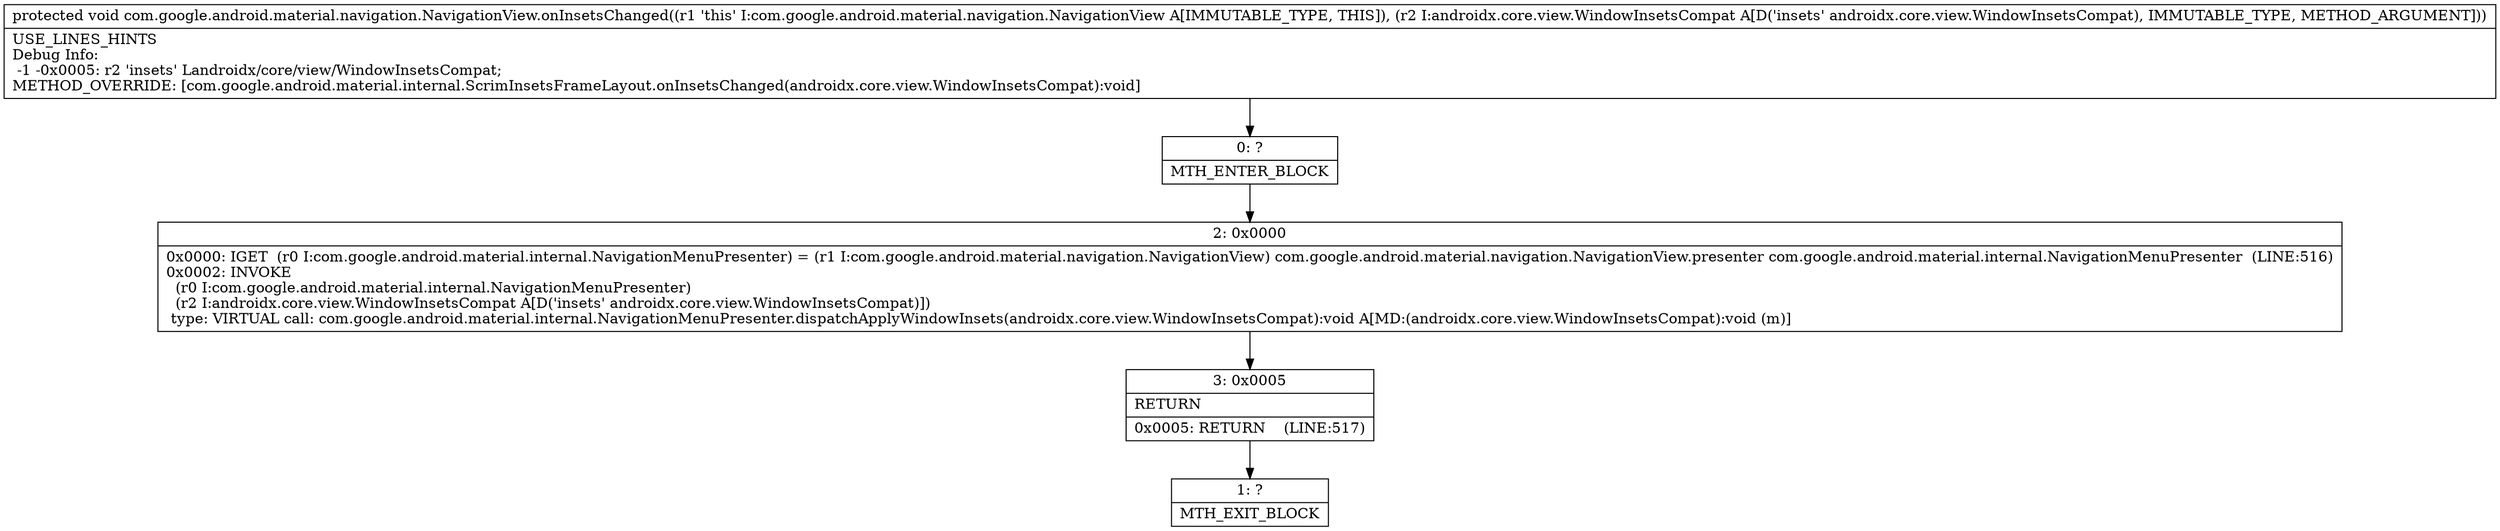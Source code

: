 digraph "CFG forcom.google.android.material.navigation.NavigationView.onInsetsChanged(Landroidx\/core\/view\/WindowInsetsCompat;)V" {
Node_0 [shape=record,label="{0\:\ ?|MTH_ENTER_BLOCK\l}"];
Node_2 [shape=record,label="{2\:\ 0x0000|0x0000: IGET  (r0 I:com.google.android.material.internal.NavigationMenuPresenter) = (r1 I:com.google.android.material.navigation.NavigationView) com.google.android.material.navigation.NavigationView.presenter com.google.android.material.internal.NavigationMenuPresenter  (LINE:516)\l0x0002: INVOKE  \l  (r0 I:com.google.android.material.internal.NavigationMenuPresenter)\l  (r2 I:androidx.core.view.WindowInsetsCompat A[D('insets' androidx.core.view.WindowInsetsCompat)])\l type: VIRTUAL call: com.google.android.material.internal.NavigationMenuPresenter.dispatchApplyWindowInsets(androidx.core.view.WindowInsetsCompat):void A[MD:(androidx.core.view.WindowInsetsCompat):void (m)]\l}"];
Node_3 [shape=record,label="{3\:\ 0x0005|RETURN\l|0x0005: RETURN    (LINE:517)\l}"];
Node_1 [shape=record,label="{1\:\ ?|MTH_EXIT_BLOCK\l}"];
MethodNode[shape=record,label="{protected void com.google.android.material.navigation.NavigationView.onInsetsChanged((r1 'this' I:com.google.android.material.navigation.NavigationView A[IMMUTABLE_TYPE, THIS]), (r2 I:androidx.core.view.WindowInsetsCompat A[D('insets' androidx.core.view.WindowInsetsCompat), IMMUTABLE_TYPE, METHOD_ARGUMENT]))  | USE_LINES_HINTS\lDebug Info:\l  \-1 \-0x0005: r2 'insets' Landroidx\/core\/view\/WindowInsetsCompat;\lMETHOD_OVERRIDE: [com.google.android.material.internal.ScrimInsetsFrameLayout.onInsetsChanged(androidx.core.view.WindowInsetsCompat):void]\l}"];
MethodNode -> Node_0;Node_0 -> Node_2;
Node_2 -> Node_3;
Node_3 -> Node_1;
}

